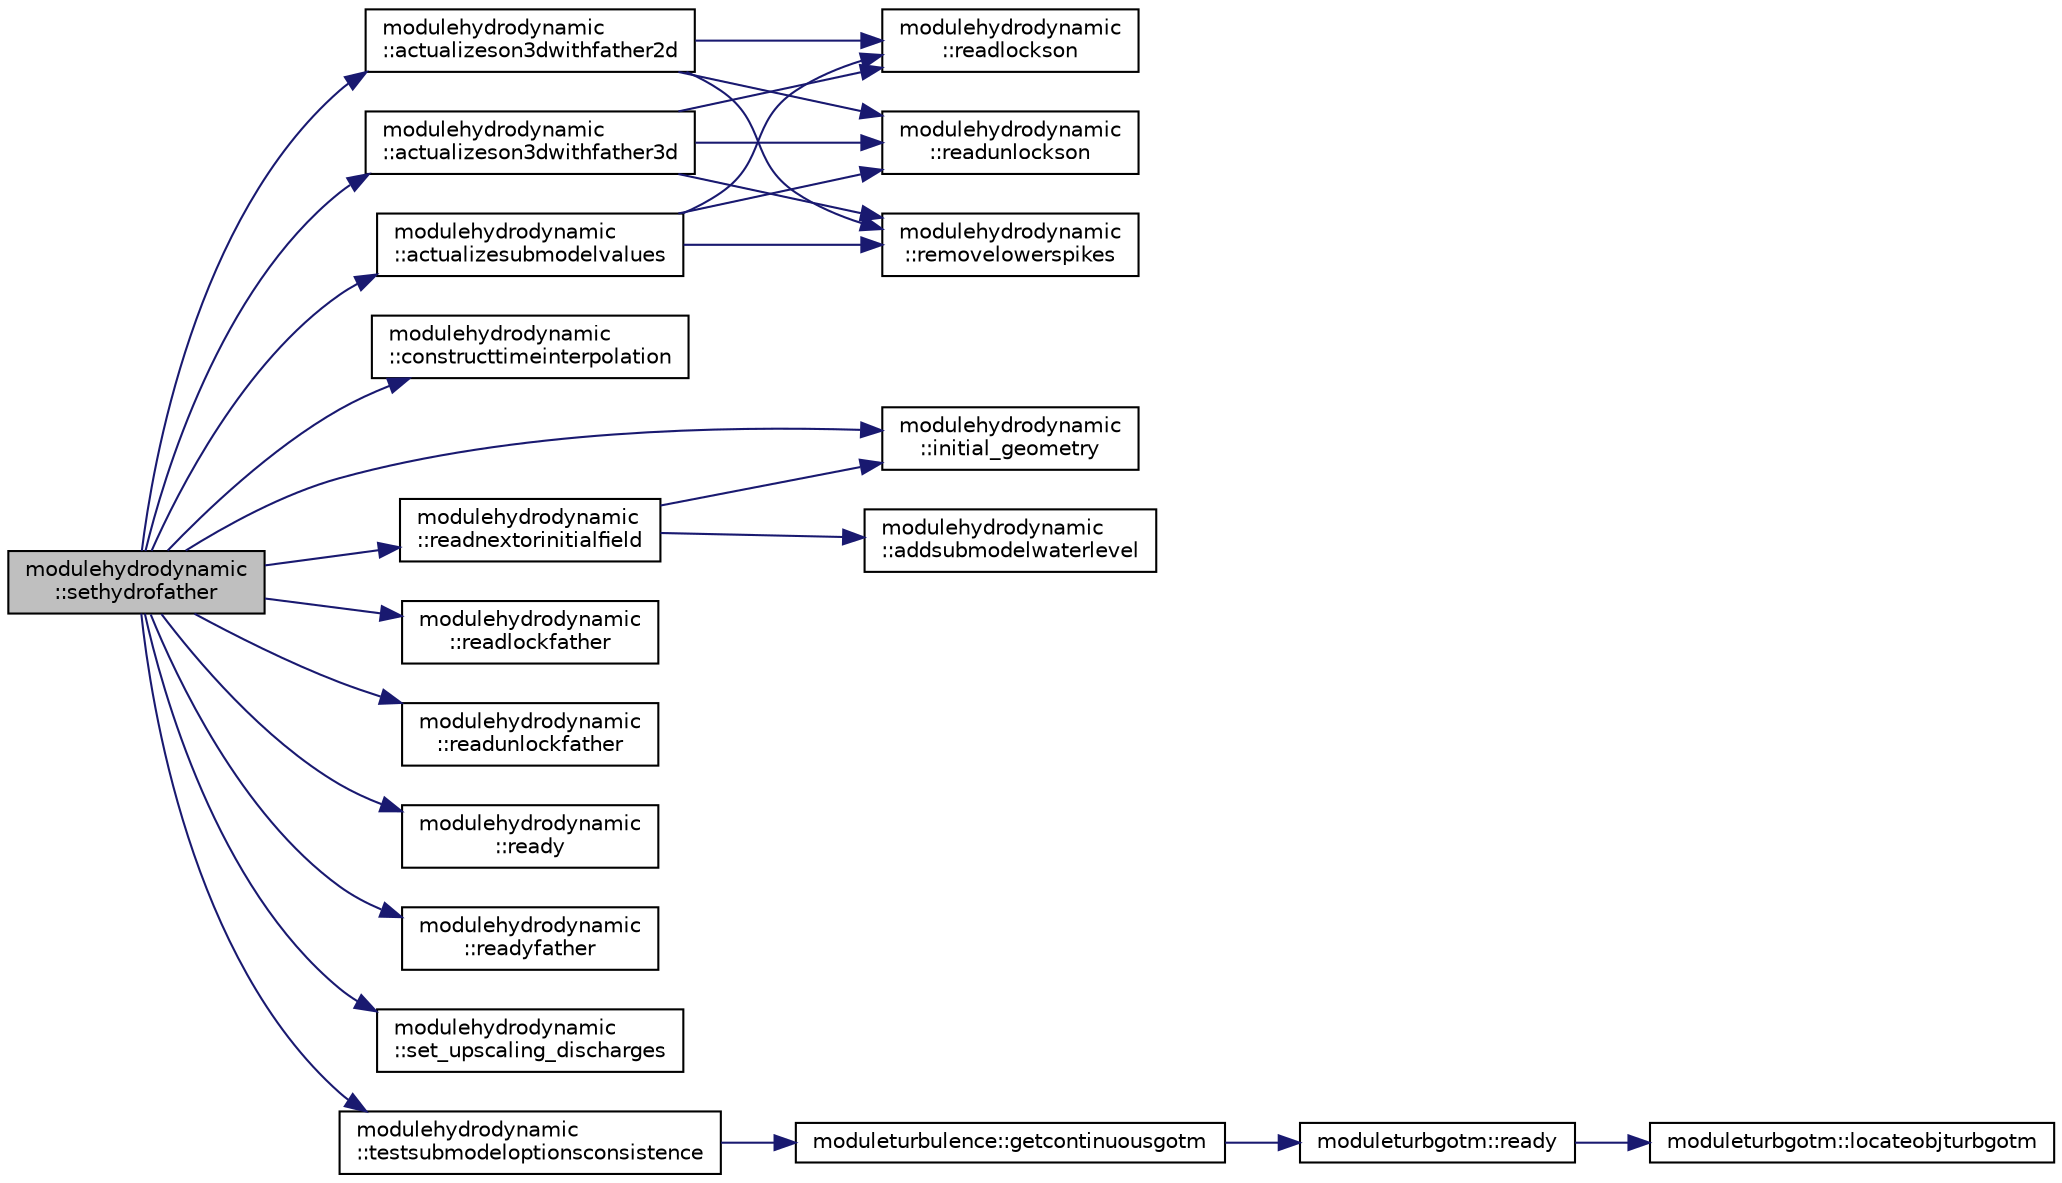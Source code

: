 digraph "modulehydrodynamic::sethydrofather"
{
 // LATEX_PDF_SIZE
  edge [fontname="Helvetica",fontsize="10",labelfontname="Helvetica",labelfontsize="10"];
  node [fontname="Helvetica",fontsize="10",shape=record];
  rankdir="LR";
  Node1 [label="modulehydrodynamic\l::sethydrofather",height=0.2,width=0.4,color="black", fillcolor="grey75", style="filled", fontcolor="black",tooltip=" "];
  Node1 -> Node2 [color="midnightblue",fontsize="10",style="solid"];
  Node2 [label="modulehydrodynamic\l::actualizeson3dwithfather2d",height=0.2,width=0.4,color="black", fillcolor="white", style="filled",URL="$namespacemodulehydrodynamic.html#a22559e3146696632ddf4733faac3f167",tooltip=" "];
  Node2 -> Node3 [color="midnightblue",fontsize="10",style="solid"];
  Node3 [label="modulehydrodynamic\l::readlockson",height=0.2,width=0.4,color="black", fillcolor="white", style="filled",URL="$namespacemodulehydrodynamic.html#ad125ca32b530446bb6be8cbf582f792e",tooltip=" "];
  Node2 -> Node4 [color="midnightblue",fontsize="10",style="solid"];
  Node4 [label="modulehydrodynamic\l::readunlockson",height=0.2,width=0.4,color="black", fillcolor="white", style="filled",URL="$namespacemodulehydrodynamic.html#a0f4e404d78ffa5a1fef104a6f662d68d",tooltip=" "];
  Node2 -> Node5 [color="midnightblue",fontsize="10",style="solid"];
  Node5 [label="modulehydrodynamic\l::removelowerspikes",height=0.2,width=0.4,color="black", fillcolor="white", style="filled",URL="$namespacemodulehydrodynamic.html#aa08df6c812db6e473c13d11473d2c1ad",tooltip=" "];
  Node1 -> Node6 [color="midnightblue",fontsize="10",style="solid"];
  Node6 [label="modulehydrodynamic\l::actualizeson3dwithfather3d",height=0.2,width=0.4,color="black", fillcolor="white", style="filled",URL="$namespacemodulehydrodynamic.html#af75db98fe37a03b0a927c6e2799e2b13",tooltip=" "];
  Node6 -> Node3 [color="midnightblue",fontsize="10",style="solid"];
  Node6 -> Node4 [color="midnightblue",fontsize="10",style="solid"];
  Node6 -> Node5 [color="midnightblue",fontsize="10",style="solid"];
  Node1 -> Node7 [color="midnightblue",fontsize="10",style="solid"];
  Node7 [label="modulehydrodynamic\l::actualizesubmodelvalues",height=0.2,width=0.4,color="black", fillcolor="white", style="filled",URL="$namespacemodulehydrodynamic.html#a6c99419ab0bd5db0c25f899c10d86020",tooltip=" "];
  Node7 -> Node3 [color="midnightblue",fontsize="10",style="solid"];
  Node7 -> Node4 [color="midnightblue",fontsize="10",style="solid"];
  Node7 -> Node5 [color="midnightblue",fontsize="10",style="solid"];
  Node1 -> Node8 [color="midnightblue",fontsize="10",style="solid"];
  Node8 [label="modulehydrodynamic\l::constructtimeinterpolation",height=0.2,width=0.4,color="black", fillcolor="white", style="filled",URL="$namespacemodulehydrodynamic.html#a49aef52cb34ad32b24871447f610a2a4",tooltip=" "];
  Node1 -> Node9 [color="midnightblue",fontsize="10",style="solid"];
  Node9 [label="modulehydrodynamic\l::initial_geometry",height=0.2,width=0.4,color="black", fillcolor="white", style="filled",URL="$namespacemodulehydrodynamic.html#aed12798a19237f32da3dbf20b90a6e41",tooltip=" "];
  Node1 -> Node10 [color="midnightblue",fontsize="10",style="solid"];
  Node10 [label="modulehydrodynamic\l::readlockfather",height=0.2,width=0.4,color="black", fillcolor="white", style="filled",URL="$namespacemodulehydrodynamic.html#afdbd6a69d8a99bcbad6b5c090639bc1b",tooltip=" "];
  Node1 -> Node11 [color="midnightblue",fontsize="10",style="solid"];
  Node11 [label="modulehydrodynamic\l::readnextorinitialfield",height=0.2,width=0.4,color="black", fillcolor="white", style="filled",URL="$namespacemodulehydrodynamic.html#af6d2413608971031e8650e99548abfc7",tooltip=" "];
  Node11 -> Node12 [color="midnightblue",fontsize="10",style="solid"];
  Node12 [label="modulehydrodynamic\l::addsubmodelwaterlevel",height=0.2,width=0.4,color="black", fillcolor="white", style="filled",URL="$namespacemodulehydrodynamic.html#aab2200414765344d596b6ebaadc2fa4a",tooltip=" "];
  Node11 -> Node9 [color="midnightblue",fontsize="10",style="solid"];
  Node1 -> Node13 [color="midnightblue",fontsize="10",style="solid"];
  Node13 [label="modulehydrodynamic\l::readunlockfather",height=0.2,width=0.4,color="black", fillcolor="white", style="filled",URL="$namespacemodulehydrodynamic.html#afeaf24401841ea327d58dcaa1b45a92f",tooltip=" "];
  Node1 -> Node14 [color="midnightblue",fontsize="10",style="solid"];
  Node14 [label="modulehydrodynamic\l::ready",height=0.2,width=0.4,color="black", fillcolor="white", style="filled",URL="$namespacemodulehydrodynamic.html#a541821548a44af36e71f5eddedae890e",tooltip=" "];
  Node1 -> Node15 [color="midnightblue",fontsize="10",style="solid"];
  Node15 [label="modulehydrodynamic\l::readyfather",height=0.2,width=0.4,color="black", fillcolor="white", style="filled",URL="$namespacemodulehydrodynamic.html#a3590684b189672df14d8ed25dc6e6156",tooltip=" "];
  Node1 -> Node16 [color="midnightblue",fontsize="10",style="solid"];
  Node16 [label="modulehydrodynamic\l::set_upscaling_discharges",height=0.2,width=0.4,color="black", fillcolor="white", style="filled",URL="$namespacemodulehydrodynamic.html#a951a9ecd7d815258c3ae7a6e583e1c9a",tooltip="Checks if a discharge is of type \"upscaling\" and constructs it."];
  Node1 -> Node17 [color="midnightblue",fontsize="10",style="solid"];
  Node17 [label="modulehydrodynamic\l::testsubmodeloptionsconsistence",height=0.2,width=0.4,color="black", fillcolor="white", style="filled",URL="$namespacemodulehydrodynamic.html#ab0672dab245838d200adce9cad0f729e",tooltip=" "];
  Node17 -> Node18 [color="midnightblue",fontsize="10",style="solid"];
  Node18 [label="moduleturbulence::getcontinuousgotm",height=0.2,width=0.4,color="black", fillcolor="white", style="filled",URL="$namespacemoduleturbulence.html#a78bc503a0ceb792c161200d1e1e51bf0",tooltip=" "];
  Node18 -> Node19 [color="midnightblue",fontsize="10",style="solid"];
  Node19 [label="moduleturbgotm::ready",height=0.2,width=0.4,color="black", fillcolor="white", style="filled",URL="$namespacemoduleturbgotm.html#a8b59a232d6c61837f14e169cef43d695",tooltip=" "];
  Node19 -> Node20 [color="midnightblue",fontsize="10",style="solid"];
  Node20 [label="moduleturbgotm::locateobjturbgotm",height=0.2,width=0.4,color="black", fillcolor="white", style="filled",URL="$namespacemoduleturbgotm.html#a2445ccc2c59cf2ae892fd78dda123a3d",tooltip=" "];
}
